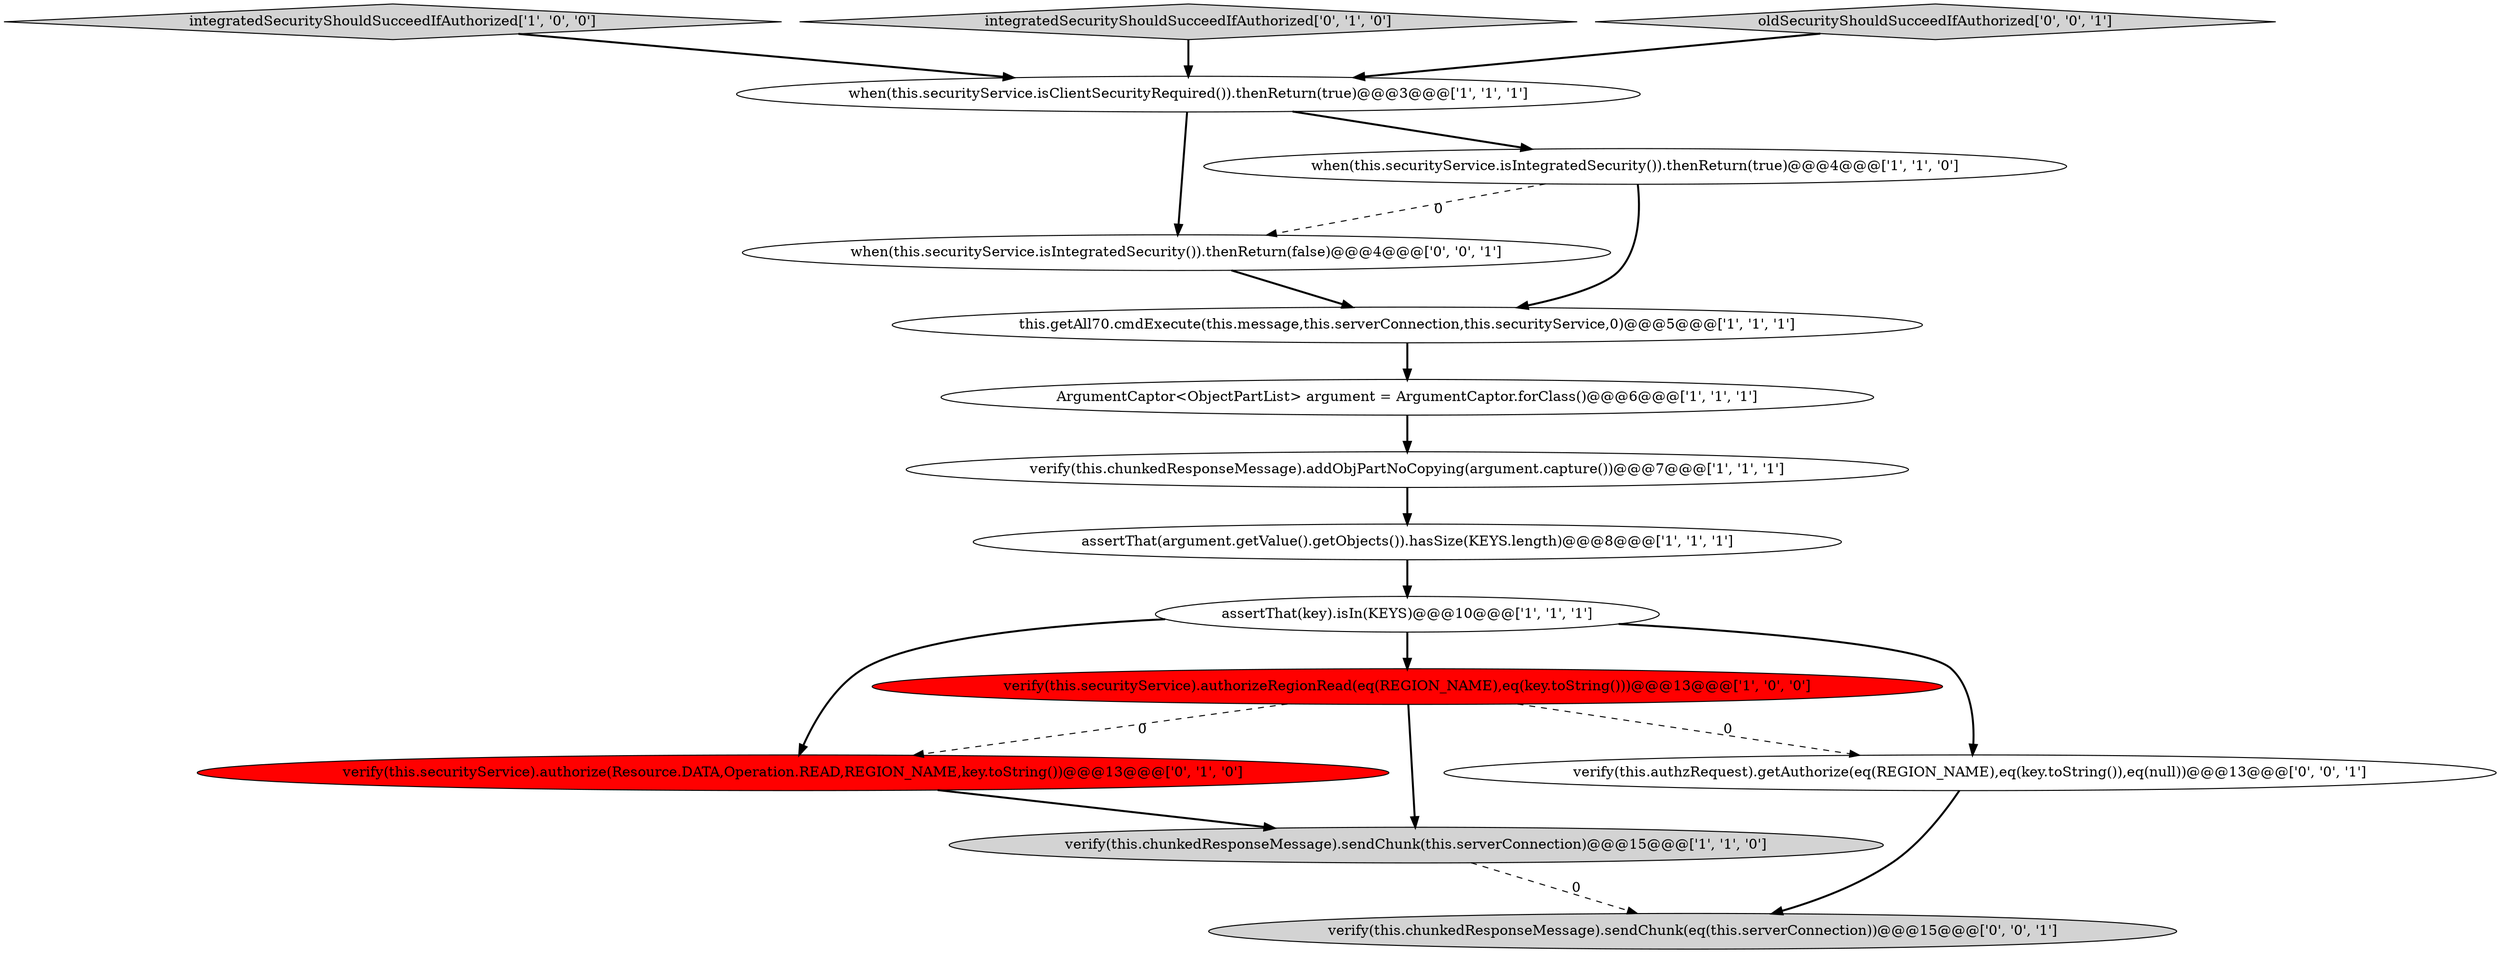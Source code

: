 digraph {
8 [style = filled, label = "this.getAll70.cmdExecute(this.message,this.serverConnection,this.securityService,0)@@@5@@@['1', '1', '1']", fillcolor = white, shape = ellipse image = "AAA0AAABBB1BBB"];
9 [style = filled, label = "ArgumentCaptor<ObjectPartList> argument = ArgumentCaptor.forClass()@@@6@@@['1', '1', '1']", fillcolor = white, shape = ellipse image = "AAA0AAABBB1BBB"];
14 [style = filled, label = "when(this.securityService.isIntegratedSecurity()).thenReturn(false)@@@4@@@['0', '0', '1']", fillcolor = white, shape = ellipse image = "AAA0AAABBB3BBB"];
2 [style = filled, label = "assertThat(key).isIn(KEYS)@@@10@@@['1', '1', '1']", fillcolor = white, shape = ellipse image = "AAA0AAABBB1BBB"];
10 [style = filled, label = "verify(this.securityService).authorize(Resource.DATA,Operation.READ,REGION_NAME,key.toString())@@@13@@@['0', '1', '0']", fillcolor = red, shape = ellipse image = "AAA1AAABBB2BBB"];
1 [style = filled, label = "when(this.securityService.isClientSecurityRequired()).thenReturn(true)@@@3@@@['1', '1', '1']", fillcolor = white, shape = ellipse image = "AAA0AAABBB1BBB"];
0 [style = filled, label = "verify(this.securityService).authorizeRegionRead(eq(REGION_NAME),eq(key.toString()))@@@13@@@['1', '0', '0']", fillcolor = red, shape = ellipse image = "AAA1AAABBB1BBB"];
3 [style = filled, label = "integratedSecurityShouldSucceedIfAuthorized['1', '0', '0']", fillcolor = lightgray, shape = diamond image = "AAA0AAABBB1BBB"];
6 [style = filled, label = "verify(this.chunkedResponseMessage).addObjPartNoCopying(argument.capture())@@@7@@@['1', '1', '1']", fillcolor = white, shape = ellipse image = "AAA0AAABBB1BBB"];
11 [style = filled, label = "integratedSecurityShouldSucceedIfAuthorized['0', '1', '0']", fillcolor = lightgray, shape = diamond image = "AAA0AAABBB2BBB"];
13 [style = filled, label = "oldSecurityShouldSucceedIfAuthorized['0', '0', '1']", fillcolor = lightgray, shape = diamond image = "AAA0AAABBB3BBB"];
5 [style = filled, label = "when(this.securityService.isIntegratedSecurity()).thenReturn(true)@@@4@@@['1', '1', '0']", fillcolor = white, shape = ellipse image = "AAA0AAABBB1BBB"];
4 [style = filled, label = "assertThat(argument.getValue().getObjects()).hasSize(KEYS.length)@@@8@@@['1', '1', '1']", fillcolor = white, shape = ellipse image = "AAA0AAABBB1BBB"];
15 [style = filled, label = "verify(this.chunkedResponseMessage).sendChunk(eq(this.serverConnection))@@@15@@@['0', '0', '1']", fillcolor = lightgray, shape = ellipse image = "AAA0AAABBB3BBB"];
7 [style = filled, label = "verify(this.chunkedResponseMessage).sendChunk(this.serverConnection)@@@15@@@['1', '1', '0']", fillcolor = lightgray, shape = ellipse image = "AAA0AAABBB1BBB"];
12 [style = filled, label = "verify(this.authzRequest).getAuthorize(eq(REGION_NAME),eq(key.toString()),eq(null))@@@13@@@['0', '0', '1']", fillcolor = white, shape = ellipse image = "AAA0AAABBB3BBB"];
1->5 [style = bold, label=""];
5->8 [style = bold, label=""];
5->14 [style = dashed, label="0"];
3->1 [style = bold, label=""];
11->1 [style = bold, label=""];
12->15 [style = bold, label=""];
4->2 [style = bold, label=""];
0->12 [style = dashed, label="0"];
2->10 [style = bold, label=""];
10->7 [style = bold, label=""];
0->10 [style = dashed, label="0"];
13->1 [style = bold, label=""];
2->12 [style = bold, label=""];
9->6 [style = bold, label=""];
0->7 [style = bold, label=""];
6->4 [style = bold, label=""];
2->0 [style = bold, label=""];
8->9 [style = bold, label=""];
7->15 [style = dashed, label="0"];
1->14 [style = bold, label=""];
14->8 [style = bold, label=""];
}
